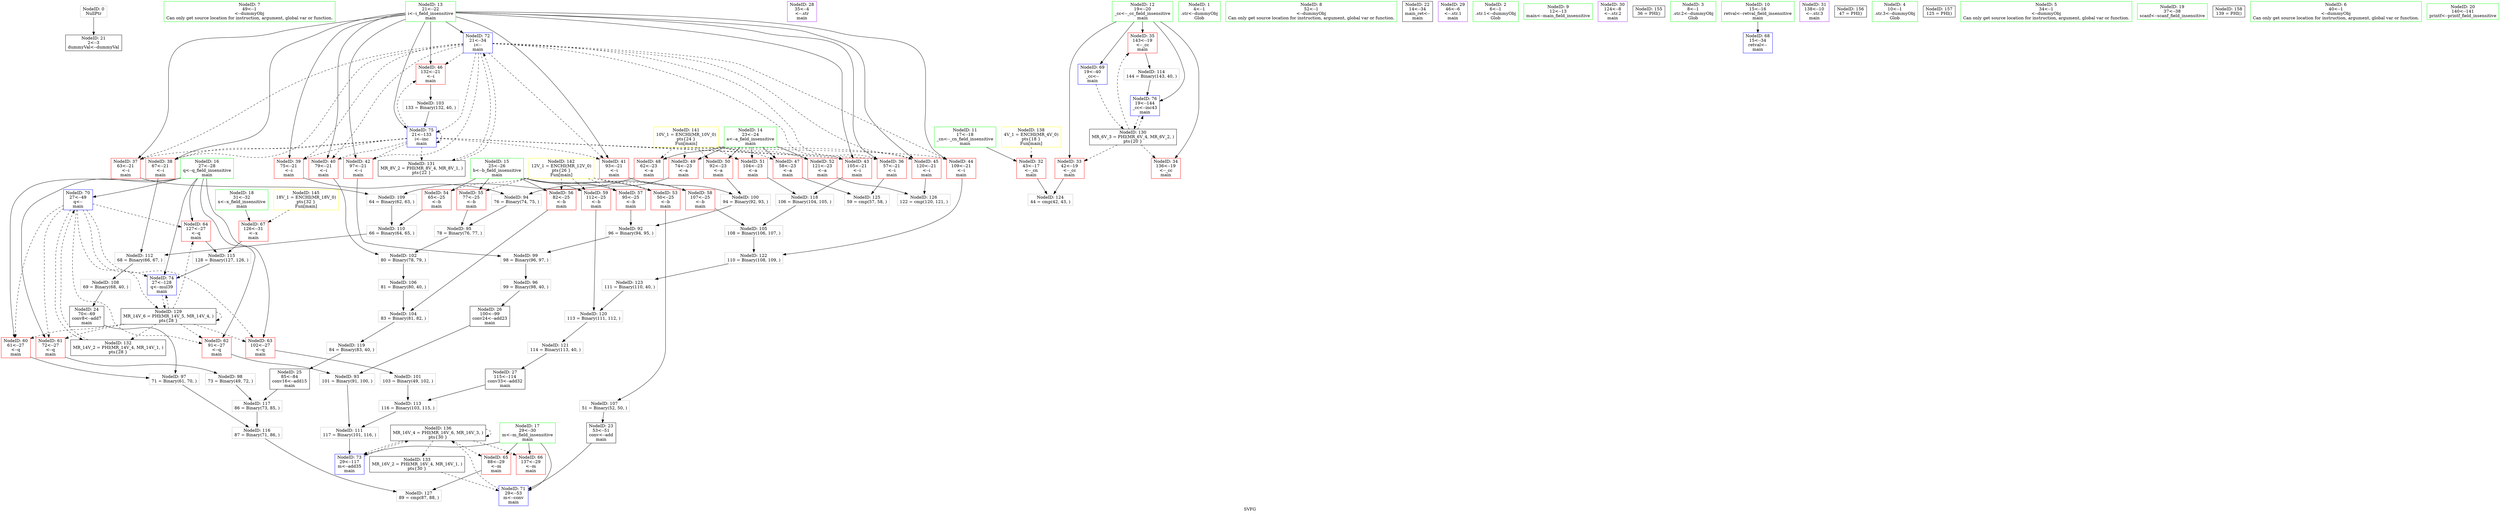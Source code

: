 digraph "SVFG" {
	label="SVFG";

	Node0x5642eb304010 [shape=record,color=grey,label="{NodeID: 0\nNullPtr}"];
	Node0x5642eb304010 -> Node0x5642eb3186c0[style=solid];
	Node0x5642eb304390 [shape=record,color=green,label="{NodeID: 7\n49\<--1\n\<--dummyObj\nCan only get source location for instruction, argument, global var or function.}"];
	Node0x5642eb319f20 [shape=record,color=grey,label="{NodeID: 97\n71 = Binary(61, 70, )\n}"];
	Node0x5642eb319f20 -> Node0x5642eb31a530[style=solid];
	Node0x5642eb317930 [shape=record,color=green,label="{NodeID: 14\n23\<--24\na\<--a_field_insensitive\nmain\n}"];
	Node0x5642eb317930 -> Node0x5642eb319c10[style=solid];
	Node0x5642eb317930 -> Node0x5642eb31ad00[style=solid];
	Node0x5642eb317930 -> Node0x5642eb31add0[style=solid];
	Node0x5642eb317930 -> Node0x5642eb31aea0[style=solid];
	Node0x5642eb317930 -> Node0x5642eb31af70[style=solid];
	Node0x5642eb317930 -> Node0x5642eb31b040[style=solid];
	Node0x5642eb31e9c0 [shape=record,color=grey,label="{NodeID: 104\n83 = Binary(81, 82, )\n}"];
	Node0x5642eb31e9c0 -> Node0x5642eb31a9b0[style=solid];
	Node0x5642eb3186c0 [shape=record,color=black,label="{NodeID: 21\n2\<--3\ndummyVal\<--dummyVal\n}"];
	Node0x5642eb31f440 [shape=record,color=grey,label="{NodeID: 111\n117 = Binary(101, 116, )\n}"];
	Node0x5642eb31f440 -> Node0x5642eb31c150[style=solid];
	Node0x5642eb318ca0 [shape=record,color=purple,label="{NodeID: 28\n35\<--4\n\<--.str\nmain\n}"];
	Node0x5642eb31a830 [shape=record,color=grey,label="{NodeID: 118\n106 = Binary(104, 105, )\n}"];
	Node0x5642eb31a830 -> Node0x5642eb31eb40[style=solid];
	Node0x5642eb319250 [shape=record,color=red,label="{NodeID: 35\n143\<--19\n\<--_cc\nmain\n}"];
	Node0x5642eb319250 -> Node0x5642eb31f8c0[style=solid];
	Node0x5642eb321150 [shape=record,color=grey,label="{NodeID: 125\n59 = cmp(57, 58, )\n}"];
	Node0x5642eb319800 [shape=record,color=red,label="{NodeID: 42\n97\<--21\n\<--i\nmain\n}"];
	Node0x5642eb319800 -> Node0x5642eb31a220[style=solid];
	Node0x5642eb3278d0 [shape=record,color=black,label="{NodeID: 132\nMR_14V_2 = PHI(MR_14V_4, MR_14V_1, )\npts\{28 \}\n}"];
	Node0x5642eb3278d0 -> Node0x5642eb31bee0[style=dashed];
	Node0x5642eb31add0 [shape=record,color=red,label="{NodeID: 49\n74\<--23\n\<--a\nmain\n}"];
	Node0x5642eb31add0 -> Node0x5642eb31d2b0[style=solid];
	Node0x5642eb31b380 [shape=record,color=red,label="{NodeID: 56\n82\<--25\n\<--b\nmain\n}"];
	Node0x5642eb31b380 -> Node0x5642eb31e9c0[style=solid];
	Node0x5642eb31b930 [shape=record,color=red,label="{NodeID: 63\n102\<--27\n\<--q\nmain\n}"];
	Node0x5642eb31b930 -> Node0x5642eb31e540[style=solid];
	Node0x5642eb31bee0 [shape=record,color=blue,label="{NodeID: 70\n27\<--49\nq\<--\nmain\n}"];
	Node0x5642eb31bee0 -> Node0x5642eb31b6c0[style=dashed];
	Node0x5642eb31bee0 -> Node0x5642eb31b790[style=dashed];
	Node0x5642eb31bee0 -> Node0x5642eb31b860[style=dashed];
	Node0x5642eb31bee0 -> Node0x5642eb31b930[style=dashed];
	Node0x5642eb31bee0 -> Node0x5642eb31ba00[style=dashed];
	Node0x5642eb31bee0 -> Node0x5642eb31c220[style=dashed];
	Node0x5642eb31bee0 -> Node0x5642eb3269d0[style=dashed];
	Node0x5642eb31bee0 -> Node0x5642eb3278d0[style=dashed];
	Node0x5642eb303340 [shape=record,color=green,label="{NodeID: 1\n4\<--1\n.str\<--dummyObj\nGlob }"];
	Node0x5642eb3175f0 [shape=record,color=green,label="{NodeID: 8\n52\<--1\n\<--dummyObj\nCan only get source location for instruction, argument, global var or function.}"];
	Node0x5642eb31a0a0 [shape=record,color=grey,label="{NodeID: 98\n73 = Binary(49, 72, )\n}"];
	Node0x5642eb31a0a0 -> Node0x5642eb31a6b0[style=solid];
	Node0x5642eb317a00 [shape=record,color=green,label="{NodeID: 15\n25\<--26\nb\<--b_field_insensitive\nmain\n}"];
	Node0x5642eb317a00 -> Node0x5642eb31b110[style=solid];
	Node0x5642eb317a00 -> Node0x5642eb31b1e0[style=solid];
	Node0x5642eb317a00 -> Node0x5642eb31b2b0[style=solid];
	Node0x5642eb317a00 -> Node0x5642eb31b380[style=solid];
	Node0x5642eb317a00 -> Node0x5642eb31b450[style=solid];
	Node0x5642eb317a00 -> Node0x5642eb31b520[style=solid];
	Node0x5642eb317a00 -> Node0x5642eb31b5f0[style=solid];
	Node0x5642eb31eb40 [shape=record,color=grey,label="{NodeID: 105\n108 = Binary(106, 107, )\n}"];
	Node0x5642eb31eb40 -> Node0x5642eb320cd0[style=solid];
	Node0x5642eb3187c0 [shape=record,color=black,label="{NodeID: 22\n14\<--34\nmain_ret\<--\nmain\n}"];
	Node0x5642eb31f5c0 [shape=record,color=grey,label="{NodeID: 112\n68 = Binary(66, 67, )\n}"];
	Node0x5642eb31f5c0 -> Node0x5642eb31efc0[style=solid];
	Node0x5642eb318d70 [shape=record,color=purple,label="{NodeID: 29\n46\<--6\n\<--.str.1\nmain\n}"];
	Node0x5642eb31a9b0 [shape=record,color=grey,label="{NodeID: 119\n84 = Binary(83, 40, )\n}"];
	Node0x5642eb31a9b0 -> Node0x5642eb318a30[style=solid];
	Node0x5642eb319320 [shape=record,color=red,label="{NodeID: 36\n57\<--21\n\<--i\nmain\n}"];
	Node0x5642eb319320 -> Node0x5642eb321150[style=solid];
	Node0x5642eb3212d0 [shape=record,color=grey,label="{NodeID: 126\n122 = cmp(120, 121, )\n}"];
	Node0x5642eb3198d0 [shape=record,color=red,label="{NodeID: 43\n105\<--21\n\<--i\nmain\n}"];
	Node0x5642eb3198d0 -> Node0x5642eb31a830[style=solid];
	Node0x5642eb327dd0 [shape=record,color=black,label="{NodeID: 133\nMR_16V_2 = PHI(MR_16V_4, MR_16V_1, )\npts\{30 \}\n}"];
	Node0x5642eb327dd0 -> Node0x5642eb31bfb0[style=dashed];
	Node0x5642eb31aea0 [shape=record,color=red,label="{NodeID: 50\n92\<--23\n\<--a\nmain\n}"];
	Node0x5642eb31aea0 -> Node0x5642eb31a3a0[style=solid];
	Node0x5642eb31b450 [shape=record,color=red,label="{NodeID: 57\n95\<--25\n\<--b\nmain\n}"];
	Node0x5642eb31b450 -> Node0x5642eb31cfb0[style=solid];
	Node0x5642eb31ba00 [shape=record,color=red,label="{NodeID: 64\n127\<--27\n\<--q\nmain\n}"];
	Node0x5642eb31ba00 -> Node0x5642eb31fa40[style=solid];
	Node0x5642eb31bfb0 [shape=record,color=blue,label="{NodeID: 71\n29\<--53\nm\<--conv\nmain\n}"];
	Node0x5642eb31bfb0 -> Node0x5642eb328cd0[style=dashed];
	Node0x5642eb302ed0 [shape=record,color=green,label="{NodeID: 2\n6\<--1\n.str.1\<--dummyObj\nGlob }"];
	Node0x5642eb31cfb0 [shape=record,color=grey,label="{NodeID: 92\n96 = Binary(94, 95, )\n}"];
	Node0x5642eb31cfb0 -> Node0x5642eb31a220[style=solid];
	Node0x5642eb317680 [shape=record,color=green,label="{NodeID: 9\n12\<--13\nmain\<--main_field_insensitive\n}"];
	Node0x5642eb31a220 [shape=record,color=grey,label="{NodeID: 99\n98 = Binary(96, 97, )\n}"];
	Node0x5642eb31a220 -> Node0x5642eb319da0[style=solid];
	Node0x5642eb317ad0 [shape=record,color=green,label="{NodeID: 16\n27\<--28\nq\<--q_field_insensitive\nmain\n}"];
	Node0x5642eb317ad0 -> Node0x5642eb31b6c0[style=solid];
	Node0x5642eb317ad0 -> Node0x5642eb31b790[style=solid];
	Node0x5642eb317ad0 -> Node0x5642eb31b860[style=solid];
	Node0x5642eb317ad0 -> Node0x5642eb31b930[style=solid];
	Node0x5642eb317ad0 -> Node0x5642eb31ba00[style=solid];
	Node0x5642eb317ad0 -> Node0x5642eb31bee0[style=solid];
	Node0x5642eb317ad0 -> Node0x5642eb31c220[style=solid];
	Node0x5642eb31ecc0 [shape=record,color=grey,label="{NodeID: 106\n81 = Binary(80, 40, )\n}"];
	Node0x5642eb31ecc0 -> Node0x5642eb31e9c0[style=solid];
	Node0x5642eb318890 [shape=record,color=black,label="{NodeID: 23\n53\<--51\nconv\<--add\nmain\n}"];
	Node0x5642eb318890 -> Node0x5642eb31bfb0[style=solid];
	Node0x5642eb31f740 [shape=record,color=grey,label="{NodeID: 113\n116 = Binary(103, 115, )\n}"];
	Node0x5642eb31f740 -> Node0x5642eb31f440[style=solid];
	Node0x5642eb318e40 [shape=record,color=purple,label="{NodeID: 30\n124\<--8\n\<--.str.2\nmain\n}"];
	Node0x5642eb31ab30 [shape=record,color=grey,label="{NodeID: 120\n113 = Binary(111, 112, )\n}"];
	Node0x5642eb31ab30 -> Node0x5642eb320b90[style=solid];
	Node0x5642eb3193f0 [shape=record,color=red,label="{NodeID: 37\n63\<--21\n\<--i\nmain\n}"];
	Node0x5642eb3193f0 -> Node0x5642eb31f140[style=solid];
	Node0x5642eb321450 [shape=record,color=grey,label="{NodeID: 127\n89 = cmp(87, 88, )\n}"];
	Node0x5642eb3199a0 [shape=record,color=red,label="{NodeID: 44\n109\<--21\n\<--i\nmain\n}"];
	Node0x5642eb3199a0 -> Node0x5642eb320cd0[style=solid];
	Node0x5642eb31af70 [shape=record,color=red,label="{NodeID: 51\n104\<--23\n\<--a\nmain\n}"];
	Node0x5642eb31af70 -> Node0x5642eb31a830[style=solid];
	Node0x5642eb329f90 [shape=record,color=yellow,style=double,label="{NodeID: 141\n10V_1 = ENCHI(MR_10V_0)\npts\{24 \}\nFun[main]}"];
	Node0x5642eb329f90 -> Node0x5642eb319c10[style=dashed];
	Node0x5642eb329f90 -> Node0x5642eb31ad00[style=dashed];
	Node0x5642eb329f90 -> Node0x5642eb31add0[style=dashed];
	Node0x5642eb329f90 -> Node0x5642eb31aea0[style=dashed];
	Node0x5642eb329f90 -> Node0x5642eb31af70[style=dashed];
	Node0x5642eb329f90 -> Node0x5642eb31b040[style=dashed];
	Node0x5642eb31b520 [shape=record,color=red,label="{NodeID: 58\n107\<--25\n\<--b\nmain\n}"];
	Node0x5642eb31b520 -> Node0x5642eb31eb40[style=solid];
	Node0x5642eb31bad0 [shape=record,color=red,label="{NodeID: 65\n88\<--29\n\<--m\nmain\n}"];
	Node0x5642eb31bad0 -> Node0x5642eb321450[style=solid];
	Node0x5642eb192630 [shape=record,color=black,label="{NodeID: 155\n36 = PHI()\n}"];
	Node0x5642eb31c080 [shape=record,color=blue,label="{NodeID: 72\n21\<--34\ni\<--\nmain\n}"];
	Node0x5642eb31c080 -> Node0x5642eb319320[style=dashed];
	Node0x5642eb31c080 -> Node0x5642eb3193f0[style=dashed];
	Node0x5642eb31c080 -> Node0x5642eb3194c0[style=dashed];
	Node0x5642eb31c080 -> Node0x5642eb319590[style=dashed];
	Node0x5642eb31c080 -> Node0x5642eb319660[style=dashed];
	Node0x5642eb31c080 -> Node0x5642eb319730[style=dashed];
	Node0x5642eb31c080 -> Node0x5642eb319800[style=dashed];
	Node0x5642eb31c080 -> Node0x5642eb3198d0[style=dashed];
	Node0x5642eb31c080 -> Node0x5642eb3199a0[style=dashed];
	Node0x5642eb31c080 -> Node0x5642eb319a70[style=dashed];
	Node0x5642eb31c080 -> Node0x5642eb319b40[style=dashed];
	Node0x5642eb31c080 -> Node0x5642eb31c2f0[style=dashed];
	Node0x5642eb31c080 -> Node0x5642eb3273d0[style=dashed];
	Node0x5642eb302d80 [shape=record,color=green,label="{NodeID: 3\n8\<--1\n.str.2\<--dummyObj\nGlob }"];
	Node0x5642eb31d130 [shape=record,color=grey,label="{NodeID: 93\n101 = Binary(91, 100, )\n}"];
	Node0x5642eb31d130 -> Node0x5642eb31f440[style=solid];
	Node0x5642eb303430 [shape=record,color=green,label="{NodeID: 10\n15\<--16\nretval\<--retval_field_insensitive\nmain\n}"];
	Node0x5642eb303430 -> Node0x5642eb31bd40[style=solid];
	Node0x5642eb31a3a0 [shape=record,color=grey,label="{NodeID: 100\n94 = Binary(92, 93, )\n}"];
	Node0x5642eb31a3a0 -> Node0x5642eb31cfb0[style=solid];
	Node0x5642eb318320 [shape=record,color=green,label="{NodeID: 17\n29\<--30\nm\<--m_field_insensitive\nmain\n}"];
	Node0x5642eb318320 -> Node0x5642eb31bad0[style=solid];
	Node0x5642eb318320 -> Node0x5642eb31bba0[style=solid];
	Node0x5642eb318320 -> Node0x5642eb31bfb0[style=solid];
	Node0x5642eb318320 -> Node0x5642eb31c150[style=solid];
	Node0x5642eb31ee40 [shape=record,color=grey,label="{NodeID: 107\n51 = Binary(52, 50, )\n}"];
	Node0x5642eb31ee40 -> Node0x5642eb318890[style=solid];
	Node0x5642eb318960 [shape=record,color=black,label="{NodeID: 24\n70\<--69\nconv8\<--add7\nmain\n}"];
	Node0x5642eb318960 -> Node0x5642eb319f20[style=solid];
	Node0x5642eb31f8c0 [shape=record,color=grey,label="{NodeID: 114\n144 = Binary(143, 40, )\n}"];
	Node0x5642eb31f8c0 -> Node0x5642eb31c3c0[style=solid];
	Node0x5642eb318f10 [shape=record,color=purple,label="{NodeID: 31\n138\<--10\n\<--.str.3\nmain\n}"];
	Node0x5642eb320b90 [shape=record,color=grey,label="{NodeID: 121\n114 = Binary(113, 40, )\n}"];
	Node0x5642eb320b90 -> Node0x5642eb318bd0[style=solid];
	Node0x5642eb3194c0 [shape=record,color=red,label="{NodeID: 38\n67\<--21\n\<--i\nmain\n}"];
	Node0x5642eb3194c0 -> Node0x5642eb31f5c0[style=solid];
	Node0x5642eb319a70 [shape=record,color=red,label="{NodeID: 45\n120\<--21\n\<--i\nmain\n}"];
	Node0x5642eb319a70 -> Node0x5642eb3212d0[style=solid];
	Node0x5642eb31b040 [shape=record,color=red,label="{NodeID: 52\n121\<--23\n\<--a\nmain\n}"];
	Node0x5642eb31b040 -> Node0x5642eb3212d0[style=solid];
	Node0x5642eb32a070 [shape=record,color=yellow,style=double,label="{NodeID: 142\n12V_1 = ENCHI(MR_12V_0)\npts\{26 \}\nFun[main]}"];
	Node0x5642eb32a070 -> Node0x5642eb31b110[style=dashed];
	Node0x5642eb32a070 -> Node0x5642eb31b1e0[style=dashed];
	Node0x5642eb32a070 -> Node0x5642eb31b2b0[style=dashed];
	Node0x5642eb32a070 -> Node0x5642eb31b380[style=dashed];
	Node0x5642eb32a070 -> Node0x5642eb31b450[style=dashed];
	Node0x5642eb32a070 -> Node0x5642eb31b520[style=dashed];
	Node0x5642eb32a070 -> Node0x5642eb31b5f0[style=dashed];
	Node0x5642eb31b5f0 [shape=record,color=red,label="{NodeID: 59\n112\<--25\n\<--b\nmain\n}"];
	Node0x5642eb31b5f0 -> Node0x5642eb31ab30[style=solid];
	Node0x5642eb31bba0 [shape=record,color=red,label="{NodeID: 66\n137\<--29\n\<--m\nmain\n}"];
	Node0x5642eb330a40 [shape=record,color=black,label="{NodeID: 156\n47 = PHI()\n}"];
	Node0x5642eb31c150 [shape=record,color=blue,label="{NodeID: 73\n29\<--117\nm\<--add35\nmain\n}"];
	Node0x5642eb31c150 -> Node0x5642eb328cd0[style=dashed];
	Node0x5642eb303160 [shape=record,color=green,label="{NodeID: 4\n10\<--1\n.str.3\<--dummyObj\nGlob }"];
	Node0x5642eb31d2b0 [shape=record,color=grey,label="{NodeID: 94\n76 = Binary(74, 75, )\n}"];
	Node0x5642eb31d2b0 -> Node0x5642eb31d430[style=solid];
	Node0x5642eb303500 [shape=record,color=green,label="{NodeID: 11\n17\<--18\n_cn\<--_cn_field_insensitive\nmain\n}"];
	Node0x5642eb303500 -> Node0x5642eb318fe0[style=solid];
	Node0x5642eb31e540 [shape=record,color=grey,label="{NodeID: 101\n103 = Binary(49, 102, )\n}"];
	Node0x5642eb31e540 -> Node0x5642eb31f740[style=solid];
	Node0x5642eb3183f0 [shape=record,color=green,label="{NodeID: 18\n31\<--32\nx\<--x_field_insensitive\nmain\n}"];
	Node0x5642eb3183f0 -> Node0x5642eb31bc70[style=solid];
	Node0x5642eb31efc0 [shape=record,color=grey,label="{NodeID: 108\n69 = Binary(68, 40, )\n}"];
	Node0x5642eb31efc0 -> Node0x5642eb318960[style=solid];
	Node0x5642eb318a30 [shape=record,color=black,label="{NodeID: 25\n85\<--84\nconv16\<--add15\nmain\n}"];
	Node0x5642eb318a30 -> Node0x5642eb31a6b0[style=solid];
	Node0x5642eb31fa40 [shape=record,color=grey,label="{NodeID: 115\n128 = Binary(127, 126, )\n}"];
	Node0x5642eb31fa40 -> Node0x5642eb31c220[style=solid];
	Node0x5642eb318fe0 [shape=record,color=red,label="{NodeID: 32\n43\<--17\n\<--_cn\nmain\n}"];
	Node0x5642eb318fe0 -> Node0x5642eb320fd0[style=solid];
	Node0x5642eb320cd0 [shape=record,color=grey,label="{NodeID: 122\n110 = Binary(108, 109, )\n}"];
	Node0x5642eb320cd0 -> Node0x5642eb320e50[style=solid];
	Node0x5642eb319590 [shape=record,color=red,label="{NodeID: 39\n75\<--21\n\<--i\nmain\n}"];
	Node0x5642eb319590 -> Node0x5642eb31d2b0[style=solid];
	Node0x5642eb3269d0 [shape=record,color=black,label="{NodeID: 129\nMR_14V_6 = PHI(MR_14V_5, MR_14V_4, )\npts\{28 \}\n}"];
	Node0x5642eb3269d0 -> Node0x5642eb31b6c0[style=dashed];
	Node0x5642eb3269d0 -> Node0x5642eb31b790[style=dashed];
	Node0x5642eb3269d0 -> Node0x5642eb31b860[style=dashed];
	Node0x5642eb3269d0 -> Node0x5642eb31b930[style=dashed];
	Node0x5642eb3269d0 -> Node0x5642eb31ba00[style=dashed];
	Node0x5642eb3269d0 -> Node0x5642eb31c220[style=dashed];
	Node0x5642eb3269d0 -> Node0x5642eb3269d0[style=dashed];
	Node0x5642eb3269d0 -> Node0x5642eb3278d0[style=dashed];
	Node0x5642eb319b40 [shape=record,color=red,label="{NodeID: 46\n132\<--21\n\<--i\nmain\n}"];
	Node0x5642eb319b40 -> Node0x5642eb31e840[style=solid];
	Node0x5642eb328cd0 [shape=record,color=black,label="{NodeID: 136\nMR_16V_4 = PHI(MR_16V_6, MR_16V_3, )\npts\{30 \}\n}"];
	Node0x5642eb328cd0 -> Node0x5642eb31bad0[style=dashed];
	Node0x5642eb328cd0 -> Node0x5642eb31bba0[style=dashed];
	Node0x5642eb328cd0 -> Node0x5642eb31c150[style=dashed];
	Node0x5642eb328cd0 -> Node0x5642eb327dd0[style=dashed];
	Node0x5642eb328cd0 -> Node0x5642eb328cd0[style=dashed];
	Node0x5642eb31b110 [shape=record,color=red,label="{NodeID: 53\n50\<--25\n\<--b\nmain\n}"];
	Node0x5642eb31b110 -> Node0x5642eb31ee40[style=solid];
	Node0x5642eb31b6c0 [shape=record,color=red,label="{NodeID: 60\n61\<--27\n\<--q\nmain\n}"];
	Node0x5642eb31b6c0 -> Node0x5642eb319f20[style=solid];
	Node0x5642eb31bc70 [shape=record,color=red,label="{NodeID: 67\n126\<--31\n\<--x\nmain\n}"];
	Node0x5642eb31bc70 -> Node0x5642eb31fa40[style=solid];
	Node0x5642eb330b40 [shape=record,color=black,label="{NodeID: 157\n125 = PHI()\n}"];
	Node0x5642eb31c220 [shape=record,color=blue,label="{NodeID: 74\n27\<--128\nq\<--mul39\nmain\n}"];
	Node0x5642eb31c220 -> Node0x5642eb3269d0[style=dashed];
	Node0x5642eb3031f0 [shape=record,color=green,label="{NodeID: 5\n34\<--1\n\<--dummyObj\nCan only get source location for instruction, argument, global var or function.}"];
	Node0x5642eb31d430 [shape=record,color=grey,label="{NodeID: 95\n78 = Binary(76, 77, )\n}"];
	Node0x5642eb31d430 -> Node0x5642eb31e6c0[style=solid];
	Node0x5642eb3040e0 [shape=record,color=green,label="{NodeID: 12\n19\<--20\n_cc\<--_cc_field_insensitive\nmain\n}"];
	Node0x5642eb3040e0 -> Node0x5642eb3190b0[style=solid];
	Node0x5642eb3040e0 -> Node0x5642eb319180[style=solid];
	Node0x5642eb3040e0 -> Node0x5642eb319250[style=solid];
	Node0x5642eb3040e0 -> Node0x5642eb31be10[style=solid];
	Node0x5642eb3040e0 -> Node0x5642eb31c3c0[style=solid];
	Node0x5642eb31e6c0 [shape=record,color=grey,label="{NodeID: 102\n80 = Binary(78, 79, )\n}"];
	Node0x5642eb31e6c0 -> Node0x5642eb31ecc0[style=solid];
	Node0x5642eb3184c0 [shape=record,color=green,label="{NodeID: 19\n37\<--38\nscanf\<--scanf_field_insensitive\n}"];
	Node0x5642eb31f140 [shape=record,color=grey,label="{NodeID: 109\n64 = Binary(62, 63, )\n}"];
	Node0x5642eb31f140 -> Node0x5642eb31f2c0[style=solid];
	Node0x5642eb318b00 [shape=record,color=black,label="{NodeID: 26\n100\<--99\nconv24\<--add23\nmain\n}"];
	Node0x5642eb318b00 -> Node0x5642eb31d130[style=solid];
	Node0x5642eb31a530 [shape=record,color=grey,label="{NodeID: 116\n87 = Binary(71, 86, )\n}"];
	Node0x5642eb31a530 -> Node0x5642eb321450[style=solid];
	Node0x5642eb3190b0 [shape=record,color=red,label="{NodeID: 33\n42\<--19\n\<--_cc\nmain\n}"];
	Node0x5642eb3190b0 -> Node0x5642eb320fd0[style=solid];
	Node0x5642eb320e50 [shape=record,color=grey,label="{NodeID: 123\n111 = Binary(110, 40, )\n}"];
	Node0x5642eb320e50 -> Node0x5642eb31ab30[style=solid];
	Node0x5642eb319660 [shape=record,color=red,label="{NodeID: 40\n79\<--21\n\<--i\nmain\n}"];
	Node0x5642eb319660 -> Node0x5642eb31e6c0[style=solid];
	Node0x5642eb326ed0 [shape=record,color=black,label="{NodeID: 130\nMR_6V_3 = PHI(MR_6V_4, MR_6V_2, )\npts\{20 \}\n}"];
	Node0x5642eb326ed0 -> Node0x5642eb3190b0[style=dashed];
	Node0x5642eb326ed0 -> Node0x5642eb319180[style=dashed];
	Node0x5642eb326ed0 -> Node0x5642eb319250[style=dashed];
	Node0x5642eb326ed0 -> Node0x5642eb31c3c0[style=dashed];
	Node0x5642eb319c10 [shape=record,color=red,label="{NodeID: 47\n58\<--23\n\<--a\nmain\n}"];
	Node0x5642eb319c10 -> Node0x5642eb321150[style=solid];
	Node0x5642eb31b1e0 [shape=record,color=red,label="{NodeID: 54\n65\<--25\n\<--b\nmain\n}"];
	Node0x5642eb31b1e0 -> Node0x5642eb31f2c0[style=solid];
	Node0x5642eb31b790 [shape=record,color=red,label="{NodeID: 61\n72\<--27\n\<--q\nmain\n}"];
	Node0x5642eb31b790 -> Node0x5642eb31a0a0[style=solid];
	Node0x5642eb31bd40 [shape=record,color=blue,label="{NodeID: 68\n15\<--34\nretval\<--\nmain\n}"];
	Node0x5642eb330c40 [shape=record,color=black,label="{NodeID: 158\n139 = PHI()\n}"];
	Node0x5642eb31c2f0 [shape=record,color=blue,label="{NodeID: 75\n21\<--133\ni\<--inc\nmain\n}"];
	Node0x5642eb31c2f0 -> Node0x5642eb319320[style=dashed];
	Node0x5642eb31c2f0 -> Node0x5642eb3193f0[style=dashed];
	Node0x5642eb31c2f0 -> Node0x5642eb3194c0[style=dashed];
	Node0x5642eb31c2f0 -> Node0x5642eb319590[style=dashed];
	Node0x5642eb31c2f0 -> Node0x5642eb319660[style=dashed];
	Node0x5642eb31c2f0 -> Node0x5642eb319730[style=dashed];
	Node0x5642eb31c2f0 -> Node0x5642eb319800[style=dashed];
	Node0x5642eb31c2f0 -> Node0x5642eb3198d0[style=dashed];
	Node0x5642eb31c2f0 -> Node0x5642eb3199a0[style=dashed];
	Node0x5642eb31c2f0 -> Node0x5642eb319a70[style=dashed];
	Node0x5642eb31c2f0 -> Node0x5642eb319b40[style=dashed];
	Node0x5642eb31c2f0 -> Node0x5642eb31c2f0[style=dashed];
	Node0x5642eb31c2f0 -> Node0x5642eb3273d0[style=dashed];
	Node0x5642eb304300 [shape=record,color=green,label="{NodeID: 6\n40\<--1\n\<--dummyObj\nCan only get source location for instruction, argument, global var or function.}"];
	Node0x5642eb319da0 [shape=record,color=grey,label="{NodeID: 96\n99 = Binary(98, 40, )\n}"];
	Node0x5642eb319da0 -> Node0x5642eb318b00[style=solid];
	Node0x5642eb3041b0 [shape=record,color=green,label="{NodeID: 13\n21\<--22\ni\<--i_field_insensitive\nmain\n}"];
	Node0x5642eb3041b0 -> Node0x5642eb319320[style=solid];
	Node0x5642eb3041b0 -> Node0x5642eb3193f0[style=solid];
	Node0x5642eb3041b0 -> Node0x5642eb3194c0[style=solid];
	Node0x5642eb3041b0 -> Node0x5642eb319590[style=solid];
	Node0x5642eb3041b0 -> Node0x5642eb319660[style=solid];
	Node0x5642eb3041b0 -> Node0x5642eb319730[style=solid];
	Node0x5642eb3041b0 -> Node0x5642eb319800[style=solid];
	Node0x5642eb3041b0 -> Node0x5642eb3198d0[style=solid];
	Node0x5642eb3041b0 -> Node0x5642eb3199a0[style=solid];
	Node0x5642eb3041b0 -> Node0x5642eb319a70[style=solid];
	Node0x5642eb3041b0 -> Node0x5642eb319b40[style=solid];
	Node0x5642eb3041b0 -> Node0x5642eb31c080[style=solid];
	Node0x5642eb3041b0 -> Node0x5642eb31c2f0[style=solid];
	Node0x5642eb31e840 [shape=record,color=grey,label="{NodeID: 103\n133 = Binary(132, 40, )\n}"];
	Node0x5642eb31e840 -> Node0x5642eb31c2f0[style=solid];
	Node0x5642eb3185c0 [shape=record,color=green,label="{NodeID: 20\n140\<--141\nprintf\<--printf_field_insensitive\n}"];
	Node0x5642eb31f2c0 [shape=record,color=grey,label="{NodeID: 110\n66 = Binary(64, 65, )\n}"];
	Node0x5642eb31f2c0 -> Node0x5642eb31f5c0[style=solid];
	Node0x5642eb318bd0 [shape=record,color=black,label="{NodeID: 27\n115\<--114\nconv33\<--add32\nmain\n}"];
	Node0x5642eb318bd0 -> Node0x5642eb31f740[style=solid];
	Node0x5642eb31a6b0 [shape=record,color=grey,label="{NodeID: 117\n86 = Binary(73, 85, )\n}"];
	Node0x5642eb31a6b0 -> Node0x5642eb31a530[style=solid];
	Node0x5642eb319180 [shape=record,color=red,label="{NodeID: 34\n136\<--19\n\<--_cc\nmain\n}"];
	Node0x5642eb320fd0 [shape=record,color=grey,label="{NodeID: 124\n44 = cmp(42, 43, )\n}"];
	Node0x5642eb319730 [shape=record,color=red,label="{NodeID: 41\n93\<--21\n\<--i\nmain\n}"];
	Node0x5642eb319730 -> Node0x5642eb31a3a0[style=solid];
	Node0x5642eb3273d0 [shape=record,color=black,label="{NodeID: 131\nMR_8V_2 = PHI(MR_8V_4, MR_8V_1, )\npts\{22 \}\n}"];
	Node0x5642eb3273d0 -> Node0x5642eb31c080[style=dashed];
	Node0x5642eb31ad00 [shape=record,color=red,label="{NodeID: 48\n62\<--23\n\<--a\nmain\n}"];
	Node0x5642eb31ad00 -> Node0x5642eb31f140[style=solid];
	Node0x5642eb329cf0 [shape=record,color=yellow,style=double,label="{NodeID: 138\n4V_1 = ENCHI(MR_4V_0)\npts\{18 \}\nFun[main]}"];
	Node0x5642eb329cf0 -> Node0x5642eb318fe0[style=dashed];
	Node0x5642eb31b2b0 [shape=record,color=red,label="{NodeID: 55\n77\<--25\n\<--b\nmain\n}"];
	Node0x5642eb31b2b0 -> Node0x5642eb31d430[style=solid];
	Node0x5642eb32a310 [shape=record,color=yellow,style=double,label="{NodeID: 145\n18V_1 = ENCHI(MR_18V_0)\npts\{32 \}\nFun[main]}"];
	Node0x5642eb32a310 -> Node0x5642eb31bc70[style=dashed];
	Node0x5642eb31b860 [shape=record,color=red,label="{NodeID: 62\n91\<--27\n\<--q\nmain\n}"];
	Node0x5642eb31b860 -> Node0x5642eb31d130[style=solid];
	Node0x5642eb31be10 [shape=record,color=blue,label="{NodeID: 69\n19\<--40\n_cc\<--\nmain\n}"];
	Node0x5642eb31be10 -> Node0x5642eb326ed0[style=dashed];
	Node0x5642eb31c3c0 [shape=record,color=blue,label="{NodeID: 76\n19\<--144\n_cc\<--inc43\nmain\n}"];
	Node0x5642eb31c3c0 -> Node0x5642eb326ed0[style=dashed];
}
